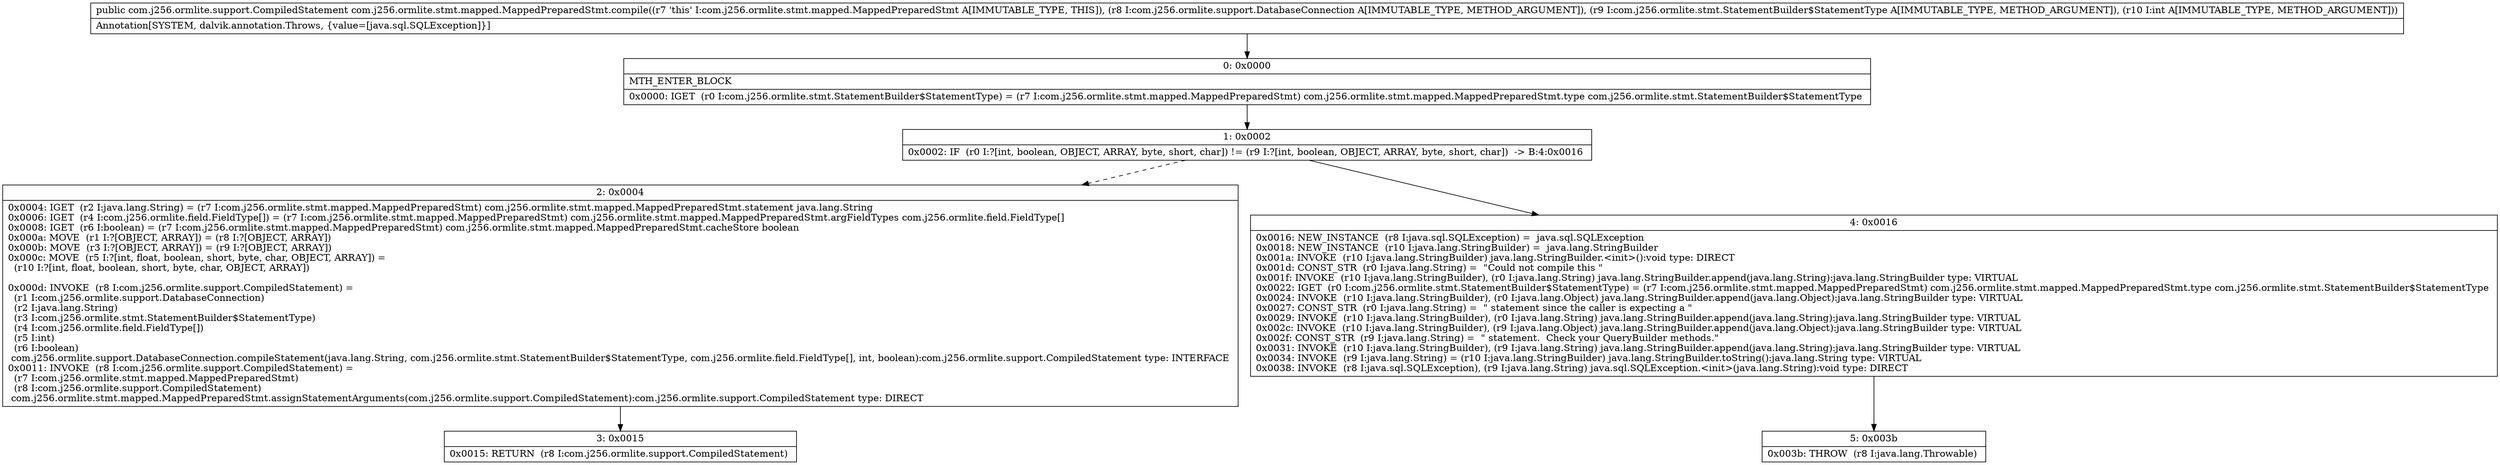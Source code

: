 digraph "CFG forcom.j256.ormlite.stmt.mapped.MappedPreparedStmt.compile(Lcom\/j256\/ormlite\/support\/DatabaseConnection;Lcom\/j256\/ormlite\/stmt\/StatementBuilder$StatementType;I)Lcom\/j256\/ormlite\/support\/CompiledStatement;" {
Node_0 [shape=record,label="{0\:\ 0x0000|MTH_ENTER_BLOCK\l|0x0000: IGET  (r0 I:com.j256.ormlite.stmt.StatementBuilder$StatementType) = (r7 I:com.j256.ormlite.stmt.mapped.MappedPreparedStmt) com.j256.ormlite.stmt.mapped.MappedPreparedStmt.type com.j256.ormlite.stmt.StatementBuilder$StatementType \l}"];
Node_1 [shape=record,label="{1\:\ 0x0002|0x0002: IF  (r0 I:?[int, boolean, OBJECT, ARRAY, byte, short, char]) != (r9 I:?[int, boolean, OBJECT, ARRAY, byte, short, char])  \-\> B:4:0x0016 \l}"];
Node_2 [shape=record,label="{2\:\ 0x0004|0x0004: IGET  (r2 I:java.lang.String) = (r7 I:com.j256.ormlite.stmt.mapped.MappedPreparedStmt) com.j256.ormlite.stmt.mapped.MappedPreparedStmt.statement java.lang.String \l0x0006: IGET  (r4 I:com.j256.ormlite.field.FieldType[]) = (r7 I:com.j256.ormlite.stmt.mapped.MappedPreparedStmt) com.j256.ormlite.stmt.mapped.MappedPreparedStmt.argFieldTypes com.j256.ormlite.field.FieldType[] \l0x0008: IGET  (r6 I:boolean) = (r7 I:com.j256.ormlite.stmt.mapped.MappedPreparedStmt) com.j256.ormlite.stmt.mapped.MappedPreparedStmt.cacheStore boolean \l0x000a: MOVE  (r1 I:?[OBJECT, ARRAY]) = (r8 I:?[OBJECT, ARRAY]) \l0x000b: MOVE  (r3 I:?[OBJECT, ARRAY]) = (r9 I:?[OBJECT, ARRAY]) \l0x000c: MOVE  (r5 I:?[int, float, boolean, short, byte, char, OBJECT, ARRAY]) = \l  (r10 I:?[int, float, boolean, short, byte, char, OBJECT, ARRAY])\l \l0x000d: INVOKE  (r8 I:com.j256.ormlite.support.CompiledStatement) = \l  (r1 I:com.j256.ormlite.support.DatabaseConnection)\l  (r2 I:java.lang.String)\l  (r3 I:com.j256.ormlite.stmt.StatementBuilder$StatementType)\l  (r4 I:com.j256.ormlite.field.FieldType[])\l  (r5 I:int)\l  (r6 I:boolean)\l com.j256.ormlite.support.DatabaseConnection.compileStatement(java.lang.String, com.j256.ormlite.stmt.StatementBuilder$StatementType, com.j256.ormlite.field.FieldType[], int, boolean):com.j256.ormlite.support.CompiledStatement type: INTERFACE \l0x0011: INVOKE  (r8 I:com.j256.ormlite.support.CompiledStatement) = \l  (r7 I:com.j256.ormlite.stmt.mapped.MappedPreparedStmt)\l  (r8 I:com.j256.ormlite.support.CompiledStatement)\l com.j256.ormlite.stmt.mapped.MappedPreparedStmt.assignStatementArguments(com.j256.ormlite.support.CompiledStatement):com.j256.ormlite.support.CompiledStatement type: DIRECT \l}"];
Node_3 [shape=record,label="{3\:\ 0x0015|0x0015: RETURN  (r8 I:com.j256.ormlite.support.CompiledStatement) \l}"];
Node_4 [shape=record,label="{4\:\ 0x0016|0x0016: NEW_INSTANCE  (r8 I:java.sql.SQLException) =  java.sql.SQLException \l0x0018: NEW_INSTANCE  (r10 I:java.lang.StringBuilder) =  java.lang.StringBuilder \l0x001a: INVOKE  (r10 I:java.lang.StringBuilder) java.lang.StringBuilder.\<init\>():void type: DIRECT \l0x001d: CONST_STR  (r0 I:java.lang.String) =  \"Could not compile this \" \l0x001f: INVOKE  (r10 I:java.lang.StringBuilder), (r0 I:java.lang.String) java.lang.StringBuilder.append(java.lang.String):java.lang.StringBuilder type: VIRTUAL \l0x0022: IGET  (r0 I:com.j256.ormlite.stmt.StatementBuilder$StatementType) = (r7 I:com.j256.ormlite.stmt.mapped.MappedPreparedStmt) com.j256.ormlite.stmt.mapped.MappedPreparedStmt.type com.j256.ormlite.stmt.StatementBuilder$StatementType \l0x0024: INVOKE  (r10 I:java.lang.StringBuilder), (r0 I:java.lang.Object) java.lang.StringBuilder.append(java.lang.Object):java.lang.StringBuilder type: VIRTUAL \l0x0027: CONST_STR  (r0 I:java.lang.String) =  \" statement since the caller is expecting a \" \l0x0029: INVOKE  (r10 I:java.lang.StringBuilder), (r0 I:java.lang.String) java.lang.StringBuilder.append(java.lang.String):java.lang.StringBuilder type: VIRTUAL \l0x002c: INVOKE  (r10 I:java.lang.StringBuilder), (r9 I:java.lang.Object) java.lang.StringBuilder.append(java.lang.Object):java.lang.StringBuilder type: VIRTUAL \l0x002f: CONST_STR  (r9 I:java.lang.String) =  \" statement.  Check your QueryBuilder methods.\" \l0x0031: INVOKE  (r10 I:java.lang.StringBuilder), (r9 I:java.lang.String) java.lang.StringBuilder.append(java.lang.String):java.lang.StringBuilder type: VIRTUAL \l0x0034: INVOKE  (r9 I:java.lang.String) = (r10 I:java.lang.StringBuilder) java.lang.StringBuilder.toString():java.lang.String type: VIRTUAL \l0x0038: INVOKE  (r8 I:java.sql.SQLException), (r9 I:java.lang.String) java.sql.SQLException.\<init\>(java.lang.String):void type: DIRECT \l}"];
Node_5 [shape=record,label="{5\:\ 0x003b|0x003b: THROW  (r8 I:java.lang.Throwable) \l}"];
MethodNode[shape=record,label="{public com.j256.ormlite.support.CompiledStatement com.j256.ormlite.stmt.mapped.MappedPreparedStmt.compile((r7 'this' I:com.j256.ormlite.stmt.mapped.MappedPreparedStmt A[IMMUTABLE_TYPE, THIS]), (r8 I:com.j256.ormlite.support.DatabaseConnection A[IMMUTABLE_TYPE, METHOD_ARGUMENT]), (r9 I:com.j256.ormlite.stmt.StatementBuilder$StatementType A[IMMUTABLE_TYPE, METHOD_ARGUMENT]), (r10 I:int A[IMMUTABLE_TYPE, METHOD_ARGUMENT]))  | Annotation[SYSTEM, dalvik.annotation.Throws, \{value=[java.sql.SQLException]\}]\l}"];
MethodNode -> Node_0;
Node_0 -> Node_1;
Node_1 -> Node_2[style=dashed];
Node_1 -> Node_4;
Node_2 -> Node_3;
Node_4 -> Node_5;
}

